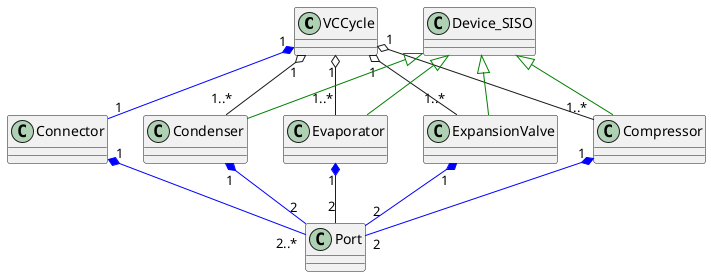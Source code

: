 @startuml
VCCycle "1" *-[#blue]- "1" Connector 
VCCycle "1" o-- "1..*" Compressor 
VCCycle "1" o-- "1..*" Condenser
VCCycle "1" o-- "1..*" Evaporator
VCCycle "1" o-- "1..*" ExpansionValve

Connector "1" *-[#blue]- "2..*" Port
Compressor "1" *-[#blue]- "2" Port
ExpansionValve "1" *-[#blue]- "2" Port
Evaporator "1" *-[#blue]- "2" Port
Condenser "1" *-[#blue]- "2" Port

Device_SISO  <|-[#green]- Compressor  
Device_SISO  <|-[#green]- Condenser
Device_SISO  <|-[#green]-  Evaporator
Device_SISO  <|-[#green]-   ExpansionValve
@enduml

